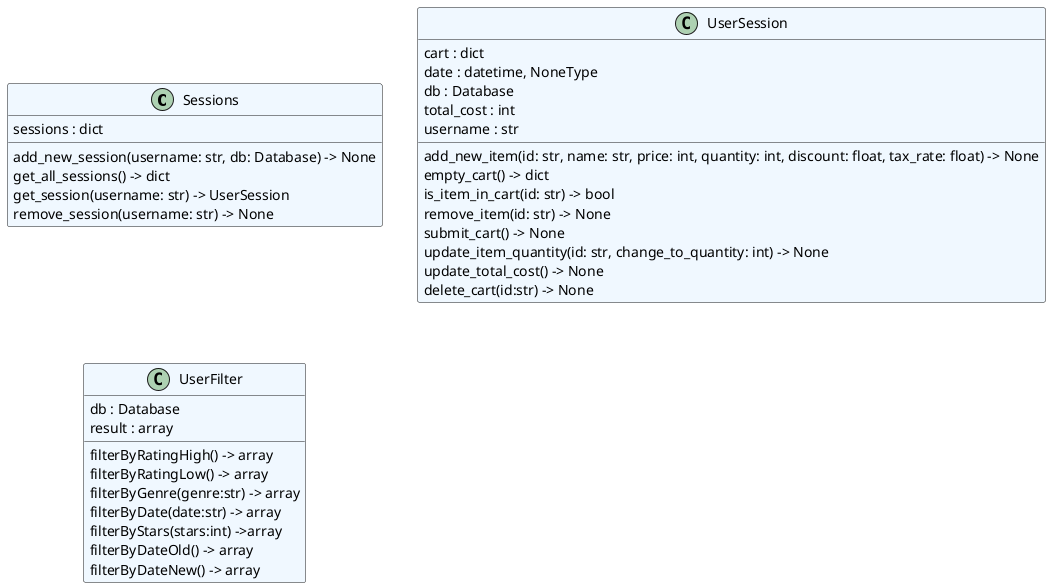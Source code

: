 @startuml classes
set namespaceSeparator none
class "Sessions" as core.session.Sessions #aliceblue {
  sessions : dict
  add_new_session(username: str, db: Database) -> None
  get_all_sessions() -> dict
  get_session(username: str) -> UserSession
  remove_session(username: str) -> None
}
class "UserSession" as core.session.UserSession #aliceblue {
  cart : dict
  date : datetime, NoneType
  db : Database
  total_cost : int
  username : str
  add_new_item(id: str, name: str, price: int, quantity: int, discount: float, tax_rate: float) -> None
  empty_cart() -> dict
  is_item_in_cart(id: str) -> bool
  remove_item(id: str) -> None
  submit_cart() -> None
  update_item_quantity(id: str, change_to_quantity: int) -> None
  update_total_cost() -> None
  delete_cart(id:str) -> None
  
}
class "UserFilter" as core.session.UserFilter #aliceblue{
  db : Database
  result : array
  filterByRatingHigh() -> array
  filterByRatingLow() -> array
  filterByGenre(genre:str) -> array
  filterByDate(date:str) -> array
  filterByStars(stars:int) ->array
  filterByDateOld() -> array
  filterByDateNew() -> array
}

@enduml
